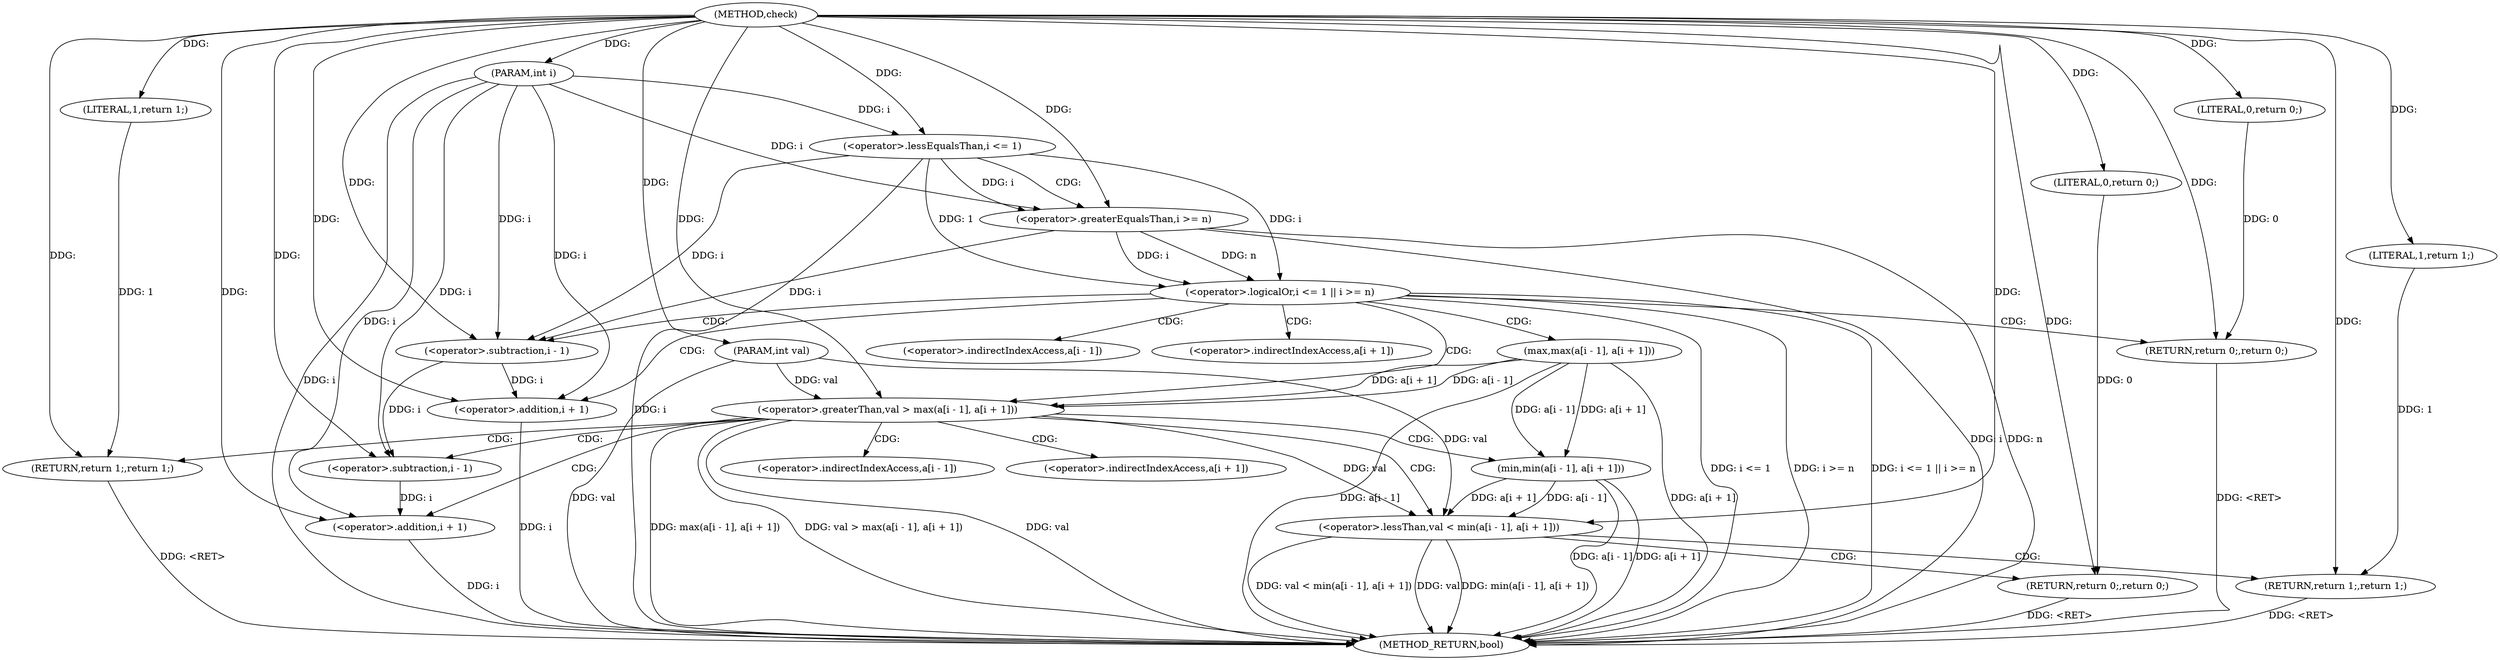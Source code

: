 digraph "check" {  
"1000101" [label = "(METHOD,check)" ]
"1000149" [label = "(METHOD_RETURN,bool)" ]
"1000102" [label = "(PARAM,int i)" ]
"1000103" [label = "(PARAM,int val)" ]
"1000147" [label = "(RETURN,return 0;,return 0;)" ]
"1000106" [label = "(<operator>.logicalOr,i <= 1 || i >= n)" ]
"1000113" [label = "(RETURN,return 0;,return 0;)" ]
"1000116" [label = "(<operator>.greaterThan,val > max(a[i - 1], a[i + 1]))" ]
"1000129" [label = "(RETURN,return 1;,return 1;)" ]
"1000132" [label = "(<operator>.lessThan,val < min(a[i - 1], a[i + 1]))" ]
"1000145" [label = "(RETURN,return 1;,return 1;)" ]
"1000148" [label = "(LITERAL,0,return 0;)" ]
"1000114" [label = "(LITERAL,0,return 0;)" ]
"1000130" [label = "(LITERAL,1,return 1;)" ]
"1000146" [label = "(LITERAL,1,return 1;)" ]
"1000107" [label = "(<operator>.lessEqualsThan,i <= 1)" ]
"1000110" [label = "(<operator>.greaterEqualsThan,i >= n)" ]
"1000118" [label = "(max,max(a[i - 1], a[i + 1]))" ]
"1000134" [label = "(min,min(a[i - 1], a[i + 1]))" ]
"1000121" [label = "(<operator>.subtraction,i - 1)" ]
"1000126" [label = "(<operator>.addition,i + 1)" ]
"1000137" [label = "(<operator>.subtraction,i - 1)" ]
"1000142" [label = "(<operator>.addition,i + 1)" ]
"1000119" [label = "(<operator>.indirectIndexAccess,a[i - 1])" ]
"1000124" [label = "(<operator>.indirectIndexAccess,a[i + 1])" ]
"1000135" [label = "(<operator>.indirectIndexAccess,a[i - 1])" ]
"1000140" [label = "(<operator>.indirectIndexAccess,a[i + 1])" ]
  "1000145" -> "1000149"  [ label = "DDG: <RET>"] 
  "1000147" -> "1000149"  [ label = "DDG: <RET>"] 
  "1000129" -> "1000149"  [ label = "DDG: <RET>"] 
  "1000102" -> "1000149"  [ label = "DDG: i"] 
  "1000103" -> "1000149"  [ label = "DDG: val"] 
  "1000107" -> "1000149"  [ label = "DDG: i"] 
  "1000106" -> "1000149"  [ label = "DDG: i <= 1"] 
  "1000110" -> "1000149"  [ label = "DDG: i"] 
  "1000106" -> "1000149"  [ label = "DDG: i >= n"] 
  "1000106" -> "1000149"  [ label = "DDG: i <= 1 || i >= n"] 
  "1000116" -> "1000149"  [ label = "DDG: val"] 
  "1000118" -> "1000149"  [ label = "DDG: a[i - 1]"] 
  "1000126" -> "1000149"  [ label = "DDG: i"] 
  "1000118" -> "1000149"  [ label = "DDG: a[i + 1]"] 
  "1000116" -> "1000149"  [ label = "DDG: max(a[i - 1], a[i + 1])"] 
  "1000116" -> "1000149"  [ label = "DDG: val > max(a[i - 1], a[i + 1])"] 
  "1000132" -> "1000149"  [ label = "DDG: val"] 
  "1000134" -> "1000149"  [ label = "DDG: a[i - 1]"] 
  "1000142" -> "1000149"  [ label = "DDG: i"] 
  "1000134" -> "1000149"  [ label = "DDG: a[i + 1]"] 
  "1000132" -> "1000149"  [ label = "DDG: min(a[i - 1], a[i + 1])"] 
  "1000132" -> "1000149"  [ label = "DDG: val < min(a[i - 1], a[i + 1])"] 
  "1000113" -> "1000149"  [ label = "DDG: <RET>"] 
  "1000110" -> "1000149"  [ label = "DDG: n"] 
  "1000101" -> "1000102"  [ label = "DDG: "] 
  "1000101" -> "1000103"  [ label = "DDG: "] 
  "1000148" -> "1000147"  [ label = "DDG: 0"] 
  "1000101" -> "1000147"  [ label = "DDG: "] 
  "1000114" -> "1000113"  [ label = "DDG: 0"] 
  "1000101" -> "1000113"  [ label = "DDG: "] 
  "1000130" -> "1000129"  [ label = "DDG: 1"] 
  "1000101" -> "1000129"  [ label = "DDG: "] 
  "1000146" -> "1000145"  [ label = "DDG: 1"] 
  "1000101" -> "1000145"  [ label = "DDG: "] 
  "1000101" -> "1000148"  [ label = "DDG: "] 
  "1000107" -> "1000106"  [ label = "DDG: 1"] 
  "1000107" -> "1000106"  [ label = "DDG: i"] 
  "1000110" -> "1000106"  [ label = "DDG: n"] 
  "1000110" -> "1000106"  [ label = "DDG: i"] 
  "1000101" -> "1000114"  [ label = "DDG: "] 
  "1000103" -> "1000116"  [ label = "DDG: val"] 
  "1000101" -> "1000116"  [ label = "DDG: "] 
  "1000118" -> "1000116"  [ label = "DDG: a[i + 1]"] 
  "1000118" -> "1000116"  [ label = "DDG: a[i - 1]"] 
  "1000101" -> "1000130"  [ label = "DDG: "] 
  "1000116" -> "1000132"  [ label = "DDG: val"] 
  "1000103" -> "1000132"  [ label = "DDG: val"] 
  "1000101" -> "1000132"  [ label = "DDG: "] 
  "1000134" -> "1000132"  [ label = "DDG: a[i + 1]"] 
  "1000134" -> "1000132"  [ label = "DDG: a[i - 1]"] 
  "1000101" -> "1000146"  [ label = "DDG: "] 
  "1000102" -> "1000107"  [ label = "DDG: i"] 
  "1000101" -> "1000107"  [ label = "DDG: "] 
  "1000107" -> "1000110"  [ label = "DDG: i"] 
  "1000102" -> "1000110"  [ label = "DDG: i"] 
  "1000101" -> "1000110"  [ label = "DDG: "] 
  "1000118" -> "1000134"  [ label = "DDG: a[i - 1]"] 
  "1000118" -> "1000134"  [ label = "DDG: a[i + 1]"] 
  "1000107" -> "1000121"  [ label = "DDG: i"] 
  "1000110" -> "1000121"  [ label = "DDG: i"] 
  "1000102" -> "1000121"  [ label = "DDG: i"] 
  "1000101" -> "1000121"  [ label = "DDG: "] 
  "1000121" -> "1000126"  [ label = "DDG: i"] 
  "1000102" -> "1000126"  [ label = "DDG: i"] 
  "1000101" -> "1000126"  [ label = "DDG: "] 
  "1000102" -> "1000137"  [ label = "DDG: i"] 
  "1000101" -> "1000137"  [ label = "DDG: "] 
  "1000121" -> "1000137"  [ label = "DDG: i"] 
  "1000137" -> "1000142"  [ label = "DDG: i"] 
  "1000102" -> "1000142"  [ label = "DDG: i"] 
  "1000101" -> "1000142"  [ label = "DDG: "] 
  "1000106" -> "1000121"  [ label = "CDG: "] 
  "1000106" -> "1000116"  [ label = "CDG: "] 
  "1000106" -> "1000113"  [ label = "CDG: "] 
  "1000106" -> "1000126"  [ label = "CDG: "] 
  "1000106" -> "1000124"  [ label = "CDG: "] 
  "1000106" -> "1000119"  [ label = "CDG: "] 
  "1000106" -> "1000118"  [ label = "CDG: "] 
  "1000116" -> "1000132"  [ label = "CDG: "] 
  "1000116" -> "1000142"  [ label = "CDG: "] 
  "1000116" -> "1000137"  [ label = "CDG: "] 
  "1000116" -> "1000129"  [ label = "CDG: "] 
  "1000116" -> "1000135"  [ label = "CDG: "] 
  "1000116" -> "1000140"  [ label = "CDG: "] 
  "1000116" -> "1000134"  [ label = "CDG: "] 
  "1000132" -> "1000147"  [ label = "CDG: "] 
  "1000132" -> "1000145"  [ label = "CDG: "] 
  "1000107" -> "1000110"  [ label = "CDG: "] 
}
